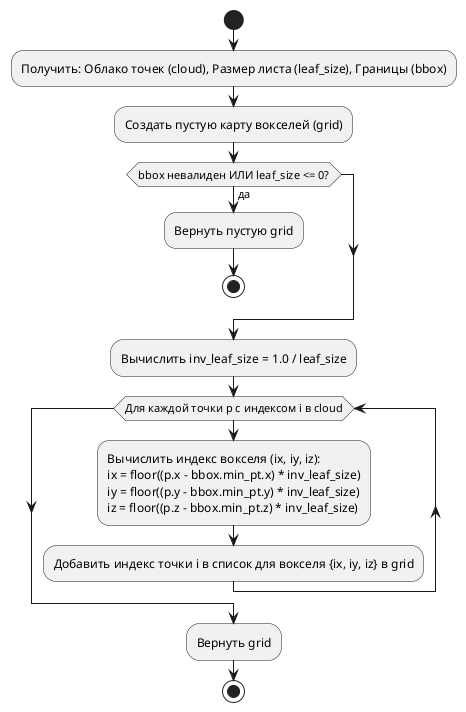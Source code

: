 @startuml
start
:Получить: Облако точек (cloud), Размер листа (leaf_size), Границы (bbox);
:Создать пустую карту вокселей (grid);
if (bbox невалиден ИЛИ leaf_size <= 0?) then (да)
  :Вернуть пустую grid;
  stop
endif
:Вычислить inv_leaf_size = 1.0 / leaf_size;
while (Для каждой точки p с индексом i в cloud)
  :Вычислить индекс вокселя (ix, iy, iz):\nix = floor((p.x - bbox.min_pt.x) * inv_leaf_size)\niy = floor((p.y - bbox.min_pt.y) * inv_leaf_size)\niz = floor((p.z - bbox.min_pt.z) * inv_leaf_size);
  :Добавить индекс точки i в список для вокселя {ix, iy, iz} в grid;
endwhile
:Вернуть grid;
stop

@enduml